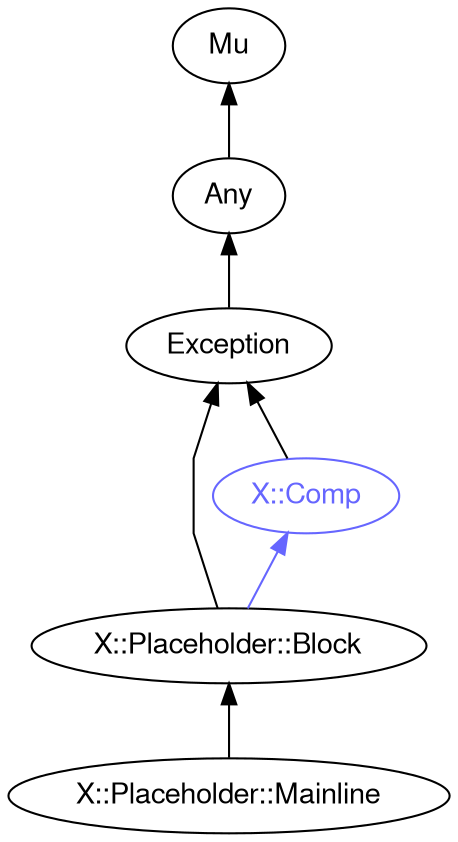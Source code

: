 digraph "raku-type-graph" {
    rankdir=BT;
    splines=polyline;
    overlap=false;

    graph [truecolor=true bgcolor="#FFFFFF"];
    // Types
    "X::Placeholder::Mainline" [color="#000000", fontcolor="#000000", href="/type/X::Placeholder::Mainline", fontname="FreeSans"];
    "Mu" [color="#000000", fontcolor="#000000", href="/type/Mu", fontname="FreeSans"];
    "Any" [color="#000000", fontcolor="#000000", href="/type/Any", fontname="FreeSans"];
    "Exception" [color="#000000", fontcolor="#000000", href="/type/Exception", fontname="FreeSans"];
    "X::Comp" [color="#6666FF", fontcolor="#6666FF", href="/type/X::Comp", fontname="FreeSans"];
    "X::Placeholder::Block" [color="#000000", fontcolor="#000000", href="/type/X::Placeholder::Block", fontname="FreeSans"];

    // Superclasses
    "X::Placeholder::Mainline" -> "X::Placeholder::Block" [color="#000000"];
    "Any" -> "Mu" [color="#000000"];
    "Exception" -> "Any" [color="#000000"];
    "X::Comp" -> "Exception" [color="#000000"];
    "X::Placeholder::Block" -> "Exception" [color="#000000"];

    // Roles
    "X::Placeholder::Block" -> "X::Comp" [color="#6666FF"];
}
